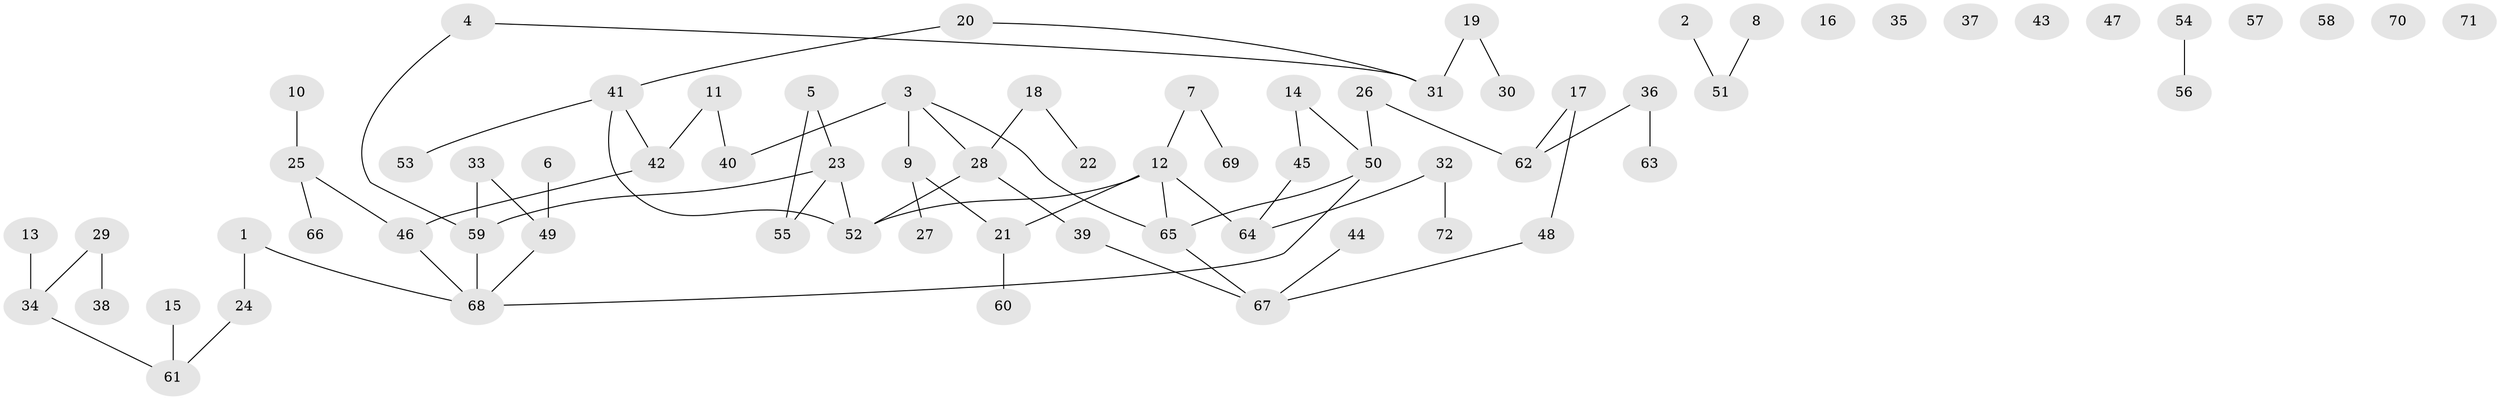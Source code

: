 // Generated by graph-tools (version 1.1) at 2025/25/03/09/25 03:25:16]
// undirected, 72 vertices, 71 edges
graph export_dot {
graph [start="1"]
  node [color=gray90,style=filled];
  1;
  2;
  3;
  4;
  5;
  6;
  7;
  8;
  9;
  10;
  11;
  12;
  13;
  14;
  15;
  16;
  17;
  18;
  19;
  20;
  21;
  22;
  23;
  24;
  25;
  26;
  27;
  28;
  29;
  30;
  31;
  32;
  33;
  34;
  35;
  36;
  37;
  38;
  39;
  40;
  41;
  42;
  43;
  44;
  45;
  46;
  47;
  48;
  49;
  50;
  51;
  52;
  53;
  54;
  55;
  56;
  57;
  58;
  59;
  60;
  61;
  62;
  63;
  64;
  65;
  66;
  67;
  68;
  69;
  70;
  71;
  72;
  1 -- 24;
  1 -- 68;
  2 -- 51;
  3 -- 9;
  3 -- 28;
  3 -- 40;
  3 -- 65;
  4 -- 31;
  4 -- 59;
  5 -- 23;
  5 -- 55;
  6 -- 49;
  7 -- 12;
  7 -- 69;
  8 -- 51;
  9 -- 21;
  9 -- 27;
  10 -- 25;
  11 -- 40;
  11 -- 42;
  12 -- 21;
  12 -- 52;
  12 -- 64;
  12 -- 65;
  13 -- 34;
  14 -- 45;
  14 -- 50;
  15 -- 61;
  17 -- 48;
  17 -- 62;
  18 -- 22;
  18 -- 28;
  19 -- 30;
  19 -- 31;
  20 -- 31;
  20 -- 41;
  21 -- 60;
  23 -- 52;
  23 -- 55;
  23 -- 59;
  24 -- 61;
  25 -- 46;
  25 -- 66;
  26 -- 50;
  26 -- 62;
  28 -- 39;
  28 -- 52;
  29 -- 34;
  29 -- 38;
  32 -- 64;
  32 -- 72;
  33 -- 49;
  33 -- 59;
  34 -- 61;
  36 -- 62;
  36 -- 63;
  39 -- 67;
  41 -- 42;
  41 -- 52;
  41 -- 53;
  42 -- 46;
  44 -- 67;
  45 -- 64;
  46 -- 68;
  48 -- 67;
  49 -- 68;
  50 -- 65;
  50 -- 68;
  54 -- 56;
  59 -- 68;
  65 -- 67;
}
